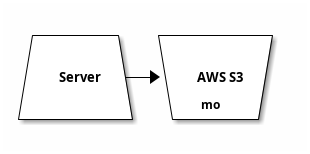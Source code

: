 @startditaa Connections_More

' https://github.com/stathissideris/ditaa

' Tag	Description:
' {c}   Choice or Decision
' {d}	  Document - Symbol representing a document
' {io}	Input/Output - Symbol representing input/output
' {mo}	Manual operation
' {o}	  Ellipse
' {s}	  Storage - Symbol representing a form of storage, like a database or a hard disk.
' {tr}	Trapezoid

+---------+   +---------+
|         |   |         |  
|         |   |         |
|  Server +-->|  AWS S3 |
|         |   |         |
|{tr}     |   |   mo{mo}|
+---------+   +---------+


@endditaa